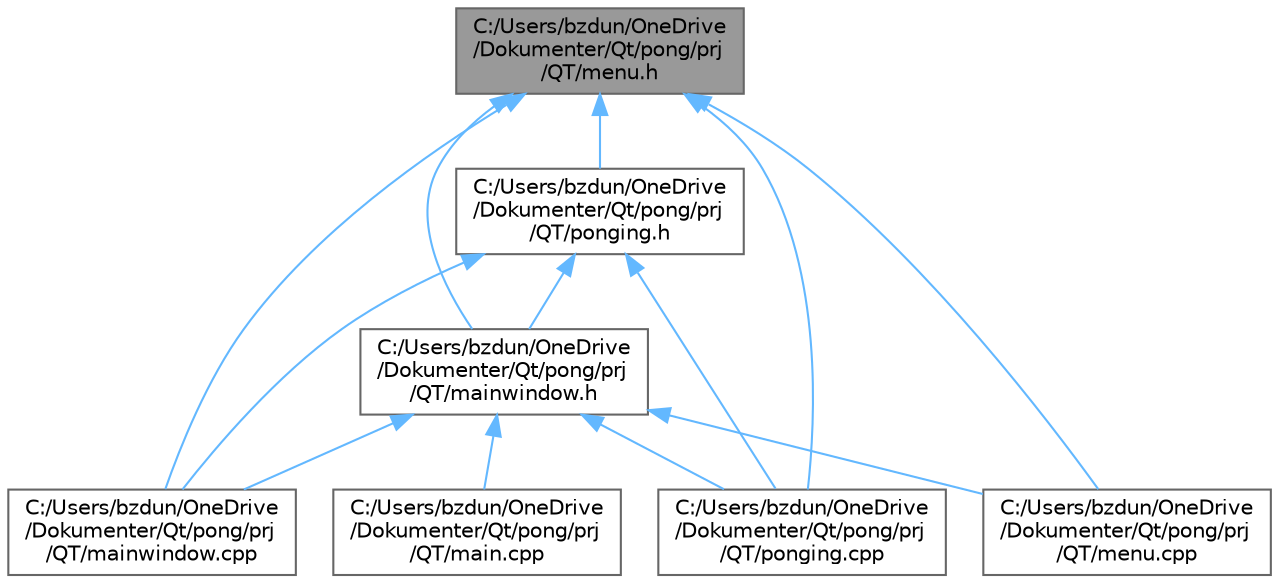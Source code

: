 digraph "C:/Users/bzdun/OneDrive/Dokumenter/Qt/pong/prj/QT/menu.h"
{
 // LATEX_PDF_SIZE
  bgcolor="transparent";
  edge [fontname=Helvetica,fontsize=10,labelfontname=Helvetica,labelfontsize=10];
  node [fontname=Helvetica,fontsize=10,shape=box,height=0.2,width=0.4];
  Node1 [id="Node000001",label="C:/Users/bzdun/OneDrive\l/Dokumenter/Qt/pong/prj\l/QT/menu.h",height=0.2,width=0.4,color="gray40", fillcolor="grey60", style="filled", fontcolor="black",tooltip="Definicja metody klasy menu."];
  Node1 -> Node2 [id="edge1_Node000001_Node000002",dir="back",color="steelblue1",style="solid",tooltip=" "];
  Node2 [id="Node000002",label="C:/Users/bzdun/OneDrive\l/Dokumenter/Qt/pong/prj\l/QT/mainwindow.cpp",height=0.2,width=0.4,color="grey40", fillcolor="white", style="filled",URL="$mainwindow_8cpp.html",tooltip="Definicja metody klasy MainWindow."];
  Node1 -> Node3 [id="edge2_Node000001_Node000003",dir="back",color="steelblue1",style="solid",tooltip=" "];
  Node3 [id="Node000003",label="C:/Users/bzdun/OneDrive\l/Dokumenter/Qt/pong/prj\l/QT/mainwindow.h",height=0.2,width=0.4,color="grey40", fillcolor="white", style="filled",URL="$mainwindow_8h.html",tooltip="Definicja metody klasy MainWindow."];
  Node3 -> Node4 [id="edge3_Node000003_Node000004",dir="back",color="steelblue1",style="solid",tooltip=" "];
  Node4 [id="Node000004",label="C:/Users/bzdun/OneDrive\l/Dokumenter/Qt/pong/prj\l/QT/main.cpp",height=0.2,width=0.4,color="grey40", fillcolor="white", style="filled",URL="$main_8cpp.html",tooltip="Plik main.cpp."];
  Node3 -> Node2 [id="edge4_Node000003_Node000002",dir="back",color="steelblue1",style="solid",tooltip=" "];
  Node3 -> Node5 [id="edge5_Node000003_Node000005",dir="back",color="steelblue1",style="solid",tooltip=" "];
  Node5 [id="Node000005",label="C:/Users/bzdun/OneDrive\l/Dokumenter/Qt/pong/prj\l/QT/menu.cpp",height=0.2,width=0.4,color="grey40", fillcolor="white", style="filled",URL="$menu_8cpp.html",tooltip="Definicja metody klasy menu."];
  Node3 -> Node6 [id="edge6_Node000003_Node000006",dir="back",color="steelblue1",style="solid",tooltip=" "];
  Node6 [id="Node000006",label="C:/Users/bzdun/OneDrive\l/Dokumenter/Qt/pong/prj\l/QT/ponging.cpp",height=0.2,width=0.4,color="grey40", fillcolor="white", style="filled",URL="$ponging_8cpp.html",tooltip="Definicja metody klasy PongWidget."];
  Node1 -> Node5 [id="edge7_Node000001_Node000005",dir="back",color="steelblue1",style="solid",tooltip=" "];
  Node1 -> Node6 [id="edge8_Node000001_Node000006",dir="back",color="steelblue1",style="solid",tooltip=" "];
  Node1 -> Node7 [id="edge9_Node000001_Node000007",dir="back",color="steelblue1",style="solid",tooltip=" "];
  Node7 [id="Node000007",label="C:/Users/bzdun/OneDrive\l/Dokumenter/Qt/pong/prj\l/QT/ponging.h",height=0.2,width=0.4,color="grey40", fillcolor="white", style="filled",URL="$ponging_8h.html",tooltip="Definicja metody klasy PongWidget."];
  Node7 -> Node2 [id="edge10_Node000007_Node000002",dir="back",color="steelblue1",style="solid",tooltip=" "];
  Node7 -> Node3 [id="edge11_Node000007_Node000003",dir="back",color="steelblue1",style="solid",tooltip=" "];
  Node7 -> Node6 [id="edge12_Node000007_Node000006",dir="back",color="steelblue1",style="solid",tooltip=" "];
}
